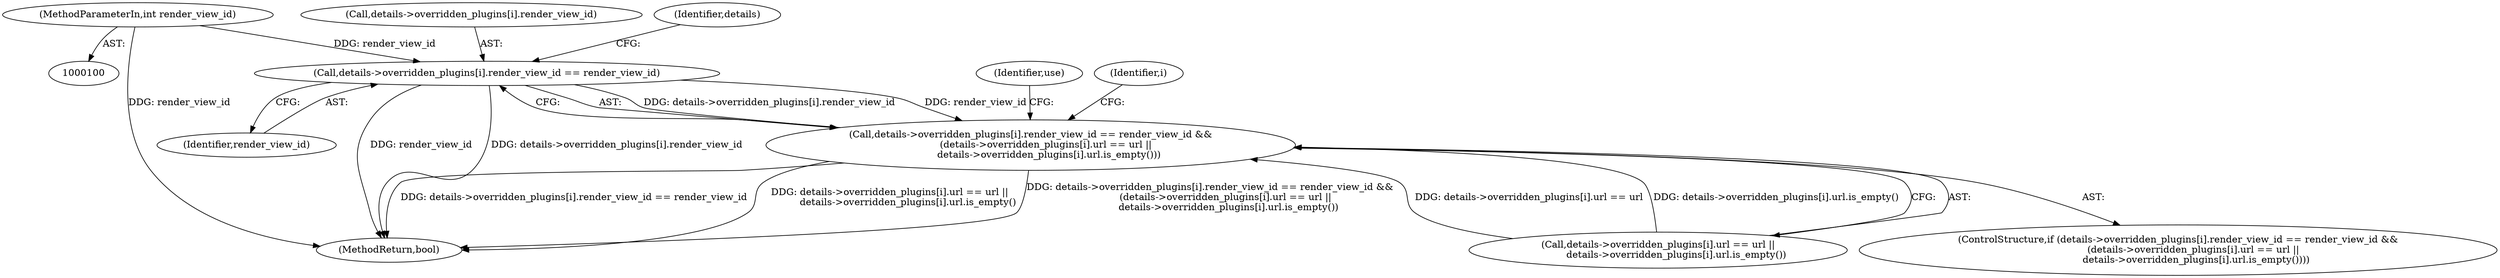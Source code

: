 digraph "0_Chrome_ac8bd041b81e46e4e4fcd5021aaa5499703952e6@array" {
"1000130" [label="(Call,details->overridden_plugins[i].render_view_id == render_view_id)"];
"1000102" [label="(MethodParameterIn,int render_view_id)"];
"1000129" [label="(Call,details->overridden_plugins[i].render_view_id == render_view_id &&\n          (details->overridden_plugins[i].url == url ||\n            details->overridden_plugins[i].url.is_empty()))"];
"1000130" [label="(Call,details->overridden_plugins[i].render_view_id == render_view_id)"];
"1000153" [label="(Identifier,use)"];
"1000131" [label="(Call,details->overridden_plugins[i].render_view_id)"];
"1000126" [label="(Identifier,i)"];
"1000138" [label="(Identifier,render_view_id)"];
"1000129" [label="(Call,details->overridden_plugins[i].render_view_id == render_view_id &&\n          (details->overridden_plugins[i].url == url ||\n            details->overridden_plugins[i].url.is_empty()))"];
"1000128" [label="(ControlStructure,if (details->overridden_plugins[i].render_view_id == render_view_id &&\n          (details->overridden_plugins[i].url == url ||\n            details->overridden_plugins[i].url.is_empty())))"];
"1000139" [label="(Call,details->overridden_plugins[i].url == url ||\n            details->overridden_plugins[i].url.is_empty())"];
"1000102" [label="(MethodParameterIn,int render_view_id)"];
"1000144" [label="(Identifier,details)"];
"1000255" [label="(MethodReturn,bool)"];
"1000130" -> "1000129"  [label="AST: "];
"1000130" -> "1000138"  [label="CFG: "];
"1000131" -> "1000130"  [label="AST: "];
"1000138" -> "1000130"  [label="AST: "];
"1000144" -> "1000130"  [label="CFG: "];
"1000129" -> "1000130"  [label="CFG: "];
"1000130" -> "1000255"  [label="DDG: render_view_id"];
"1000130" -> "1000255"  [label="DDG: details->overridden_plugins[i].render_view_id"];
"1000130" -> "1000129"  [label="DDG: details->overridden_plugins[i].render_view_id"];
"1000130" -> "1000129"  [label="DDG: render_view_id"];
"1000102" -> "1000130"  [label="DDG: render_view_id"];
"1000102" -> "1000100"  [label="AST: "];
"1000102" -> "1000255"  [label="DDG: render_view_id"];
"1000129" -> "1000128"  [label="AST: "];
"1000129" -> "1000139"  [label="CFG: "];
"1000139" -> "1000129"  [label="AST: "];
"1000153" -> "1000129"  [label="CFG: "];
"1000126" -> "1000129"  [label="CFG: "];
"1000129" -> "1000255"  [label="DDG: details->overridden_plugins[i].render_view_id == render_view_id"];
"1000129" -> "1000255"  [label="DDG: details->overridden_plugins[i].url == url ||\n            details->overridden_plugins[i].url.is_empty()"];
"1000129" -> "1000255"  [label="DDG: details->overridden_plugins[i].render_view_id == render_view_id &&\n          (details->overridden_plugins[i].url == url ||\n            details->overridden_plugins[i].url.is_empty())"];
"1000139" -> "1000129"  [label="DDG: details->overridden_plugins[i].url == url"];
"1000139" -> "1000129"  [label="DDG: details->overridden_plugins[i].url.is_empty()"];
}
